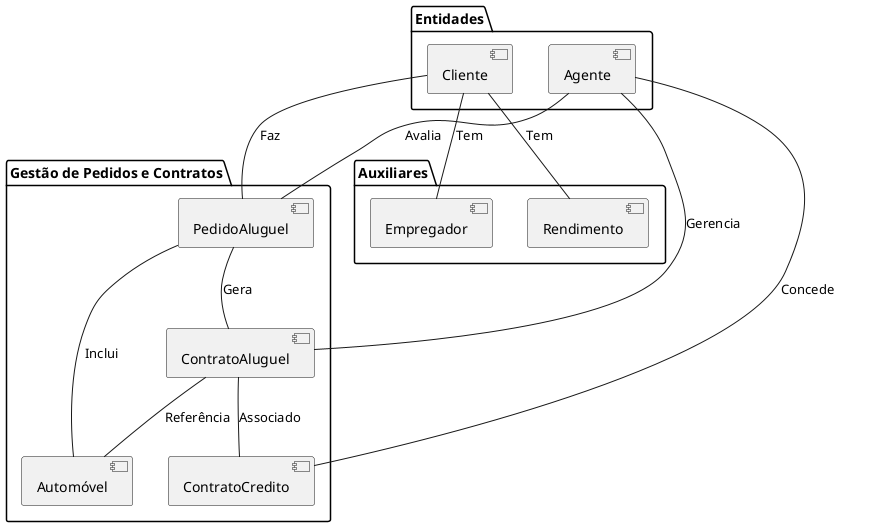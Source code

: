@startuml
package "Gestão de Pedidos e Contratos" {
    [PedidoAluguel] as PedidoAluguel
    [ContratoAluguel] as ContratoAluguel
    [Automóvel] as Automovel
    [ContratoCredito] as ContratoCredito

    PedidoAluguel -- ContratoAluguel : "Gera"
    PedidoAluguel -- Automovel : "Inclui"
    ContratoAluguel -- Automovel : "Referência"
    ContratoAluguel -- ContratoCredito : "Associado"
}

package "Entidades" {
    [Cliente] as Cliente
    [Agente] as Agente

    Cliente -- PedidoAluguel : "Faz"
    Agente -- PedidoAluguel : "Avalia"
    Agente -- ContratoAluguel : "Gerencia"
    Agente -- ContratoCredito : "Concede"
}

package "Auxiliares" {
    [Empregador] as Empregador
    [Rendimento] as Rendimento

    Cliente -- Empregador : "Tem"
    Cliente -- Rendimento : "Tem"
}

PedidoAluguel -[hidden]-> ContratoAluguel
PedidoAluguel -[hidden]-> Automovel
ContratoAluguel -[hidden]-> Automovel
ContratoAluguel -[hidden]-> ContratoCredito

Cliente -[hidden]-> PedidoAluguel
Agente -[hidden]-> PedidoAluguel
Agente -[hidden]-> ContratoAluguel
Agente -[hidden]-> ContratoCredito

@enduml
